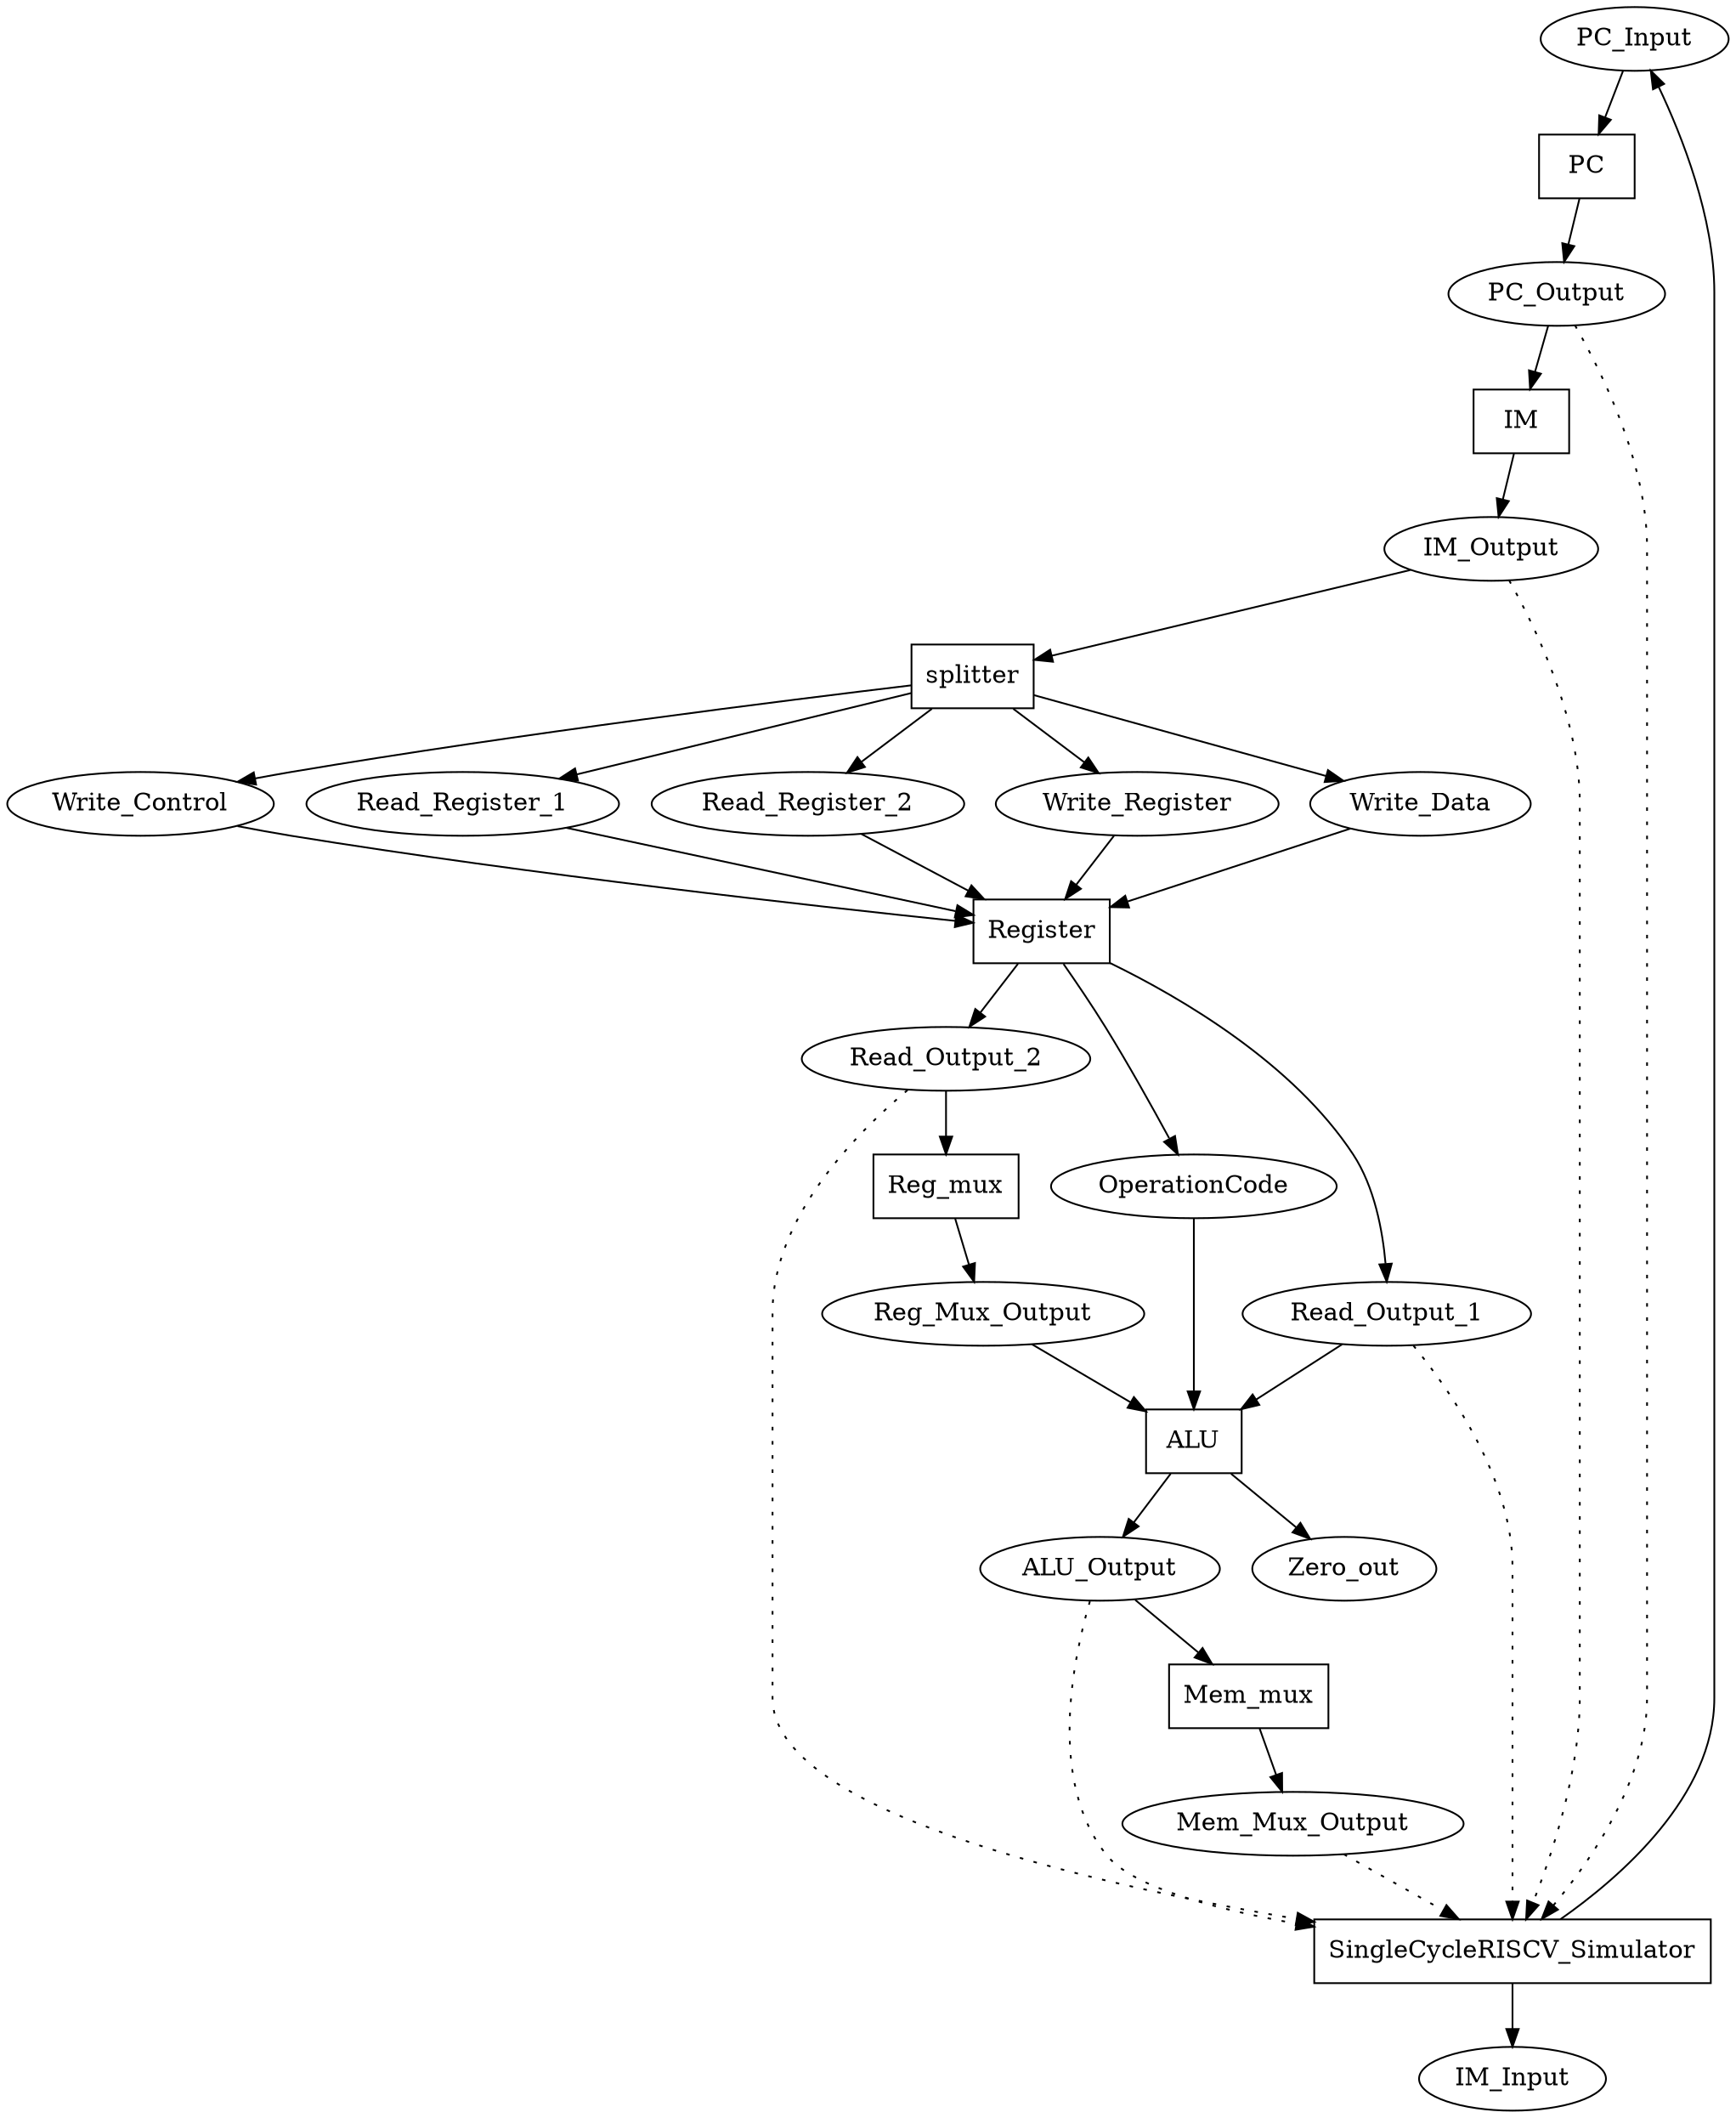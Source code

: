 digraph SingleCycleRISCV {
"PC_Input" [shape=oval];
"PC_Output" [shape=oval];
"IM_Output" [shape=oval];
"Read_Register_1" [shape=oval];
"Read_Register_2" [shape=oval];
"Write_Register" [shape=oval];
"Write_Data" [shape=oval];
"Write_Control" [shape=oval];
"OperationCode" [shape=oval];
"Read_Output_1" [shape=oval];
"Reg_Mux_Output" [shape=oval];
"Read_Output_2" [shape=oval];
"ALU_Output" [shape=oval];
"IM_Input" [shape=oval];
"Zero_out" [shape=oval];
"Mem_Mux_Output" [shape=oval];
"PC" [shape=box];
"IM" [shape=box];
"splitter" [shape=box];
"Register" [shape=box];
"ALU" [shape=box];
"Reg_mux" [shape=box];
"Mem_mux" [shape=box];
"SingleCycleRISCV_Simulator" [shape=box];
"PC_Input" -> "PC";
"PC_Output" -> "IM";
"IM_Output" -> "splitter";
"Read_Register_1" -> "Register";
"Read_Register_2" -> "Register";
"Write_Register" -> "Register";
"Write_Data" -> "Register";
"Write_Control" -> "Register";
"OperationCode" -> "ALU";
"Read_Output_1" -> "ALU";
"Reg_Mux_Output" -> "ALU";
"Read_Output_2" -> "Reg_mux";
"ALU_Output" -> "Mem_mux";
"SingleCycleRISCV_Simulator" -> "PC_Input";
"SingleCycleRISCV_Simulator" -> "IM_Input";
"PC" -> "PC_Output";
"IM" -> "IM_Output";
"splitter" -> "Read_Register_1";
"splitter" -> "Read_Register_2";
"splitter" -> "Write_Register";
"splitter" -> "Write_Data";
"splitter" -> "Write_Control";
"Register" -> "Read_Output_1";
"Register" -> "Read_Output_2";
"Register" -> "OperationCode";
"ALU" -> "ALU_Output";
"ALU" -> "Zero_out";
"Reg_mux" -> "Reg_Mux_Output";
"Mem_mux" -> "Mem_Mux_Output";
"PC_Output" -> "SingleCycleRISCV_Simulator" [style=dotted];
"IM_Output" -> "SingleCycleRISCV_Simulator" [style=dotted];
"Read_Output_1" -> "SingleCycleRISCV_Simulator" [style=dotted];
"Read_Output_2" -> "SingleCycleRISCV_Simulator" [style=dotted];
"ALU_Output" -> "SingleCycleRISCV_Simulator" [style=dotted];
"Mem_Mux_Output" -> "SingleCycleRISCV_Simulator" [style=dotted];
}
